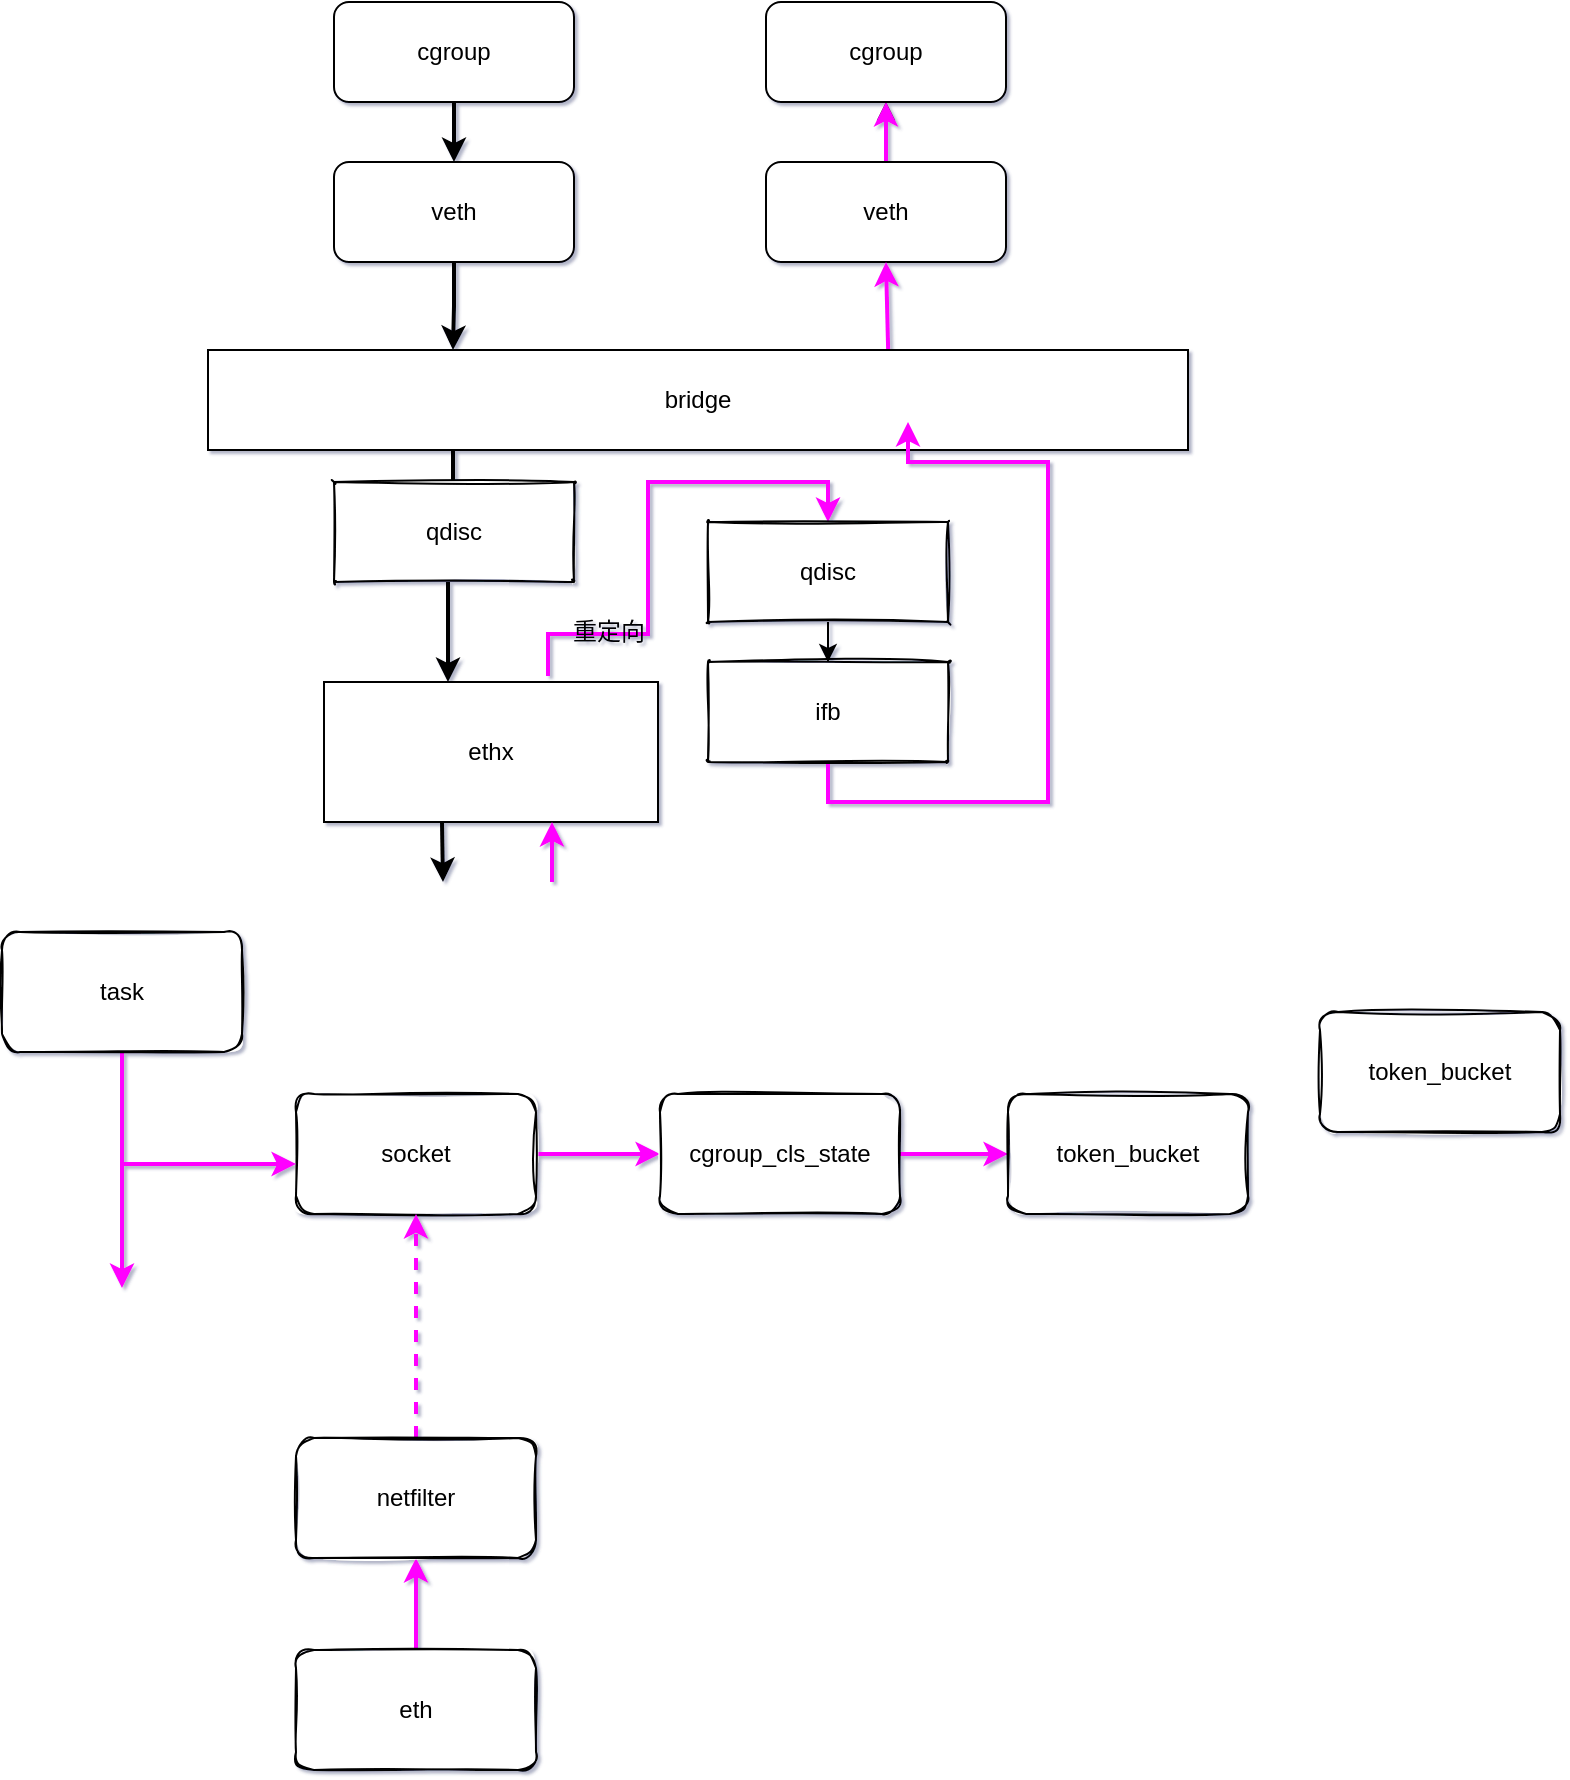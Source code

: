 <mxfile version="13.6.6" type="github">
  <diagram id="L1I_hUmojyBE8BETzkke" name="Page-1">
    <mxGraphModel dx="782" dy="479" grid="0" gridSize="10" guides="1" tooltips="1" connect="1" arrows="1" fold="1" page="1" pageScale="1" pageWidth="827" pageHeight="1169" background="none" math="0" shadow="1">
      <root>
        <mxCell id="0" />
        <mxCell id="1" parent="0" />
        <mxCell id="Ej0KS3feqkR7F9QyIKRm-9" style="edgeStyle=orthogonalEdgeStyle;rounded=0;orthogonalLoop=1;jettySize=auto;html=1;exitX=0.5;exitY=1;exitDx=0;exitDy=0;entryX=0.25;entryY=0;entryDx=0;entryDy=0;strokeWidth=2;" parent="1" source="Ej0KS3feqkR7F9QyIKRm-4" target="Ej0KS3feqkR7F9QyIKRm-5" edge="1">
          <mxGeometry relative="1" as="geometry" />
        </mxCell>
        <mxCell id="Ej0KS3feqkR7F9QyIKRm-4" value="veth" style="rounded=1;whiteSpace=wrap;html=1;" parent="1" vertex="1">
          <mxGeometry x="193" y="160" width="120" height="50" as="geometry" />
        </mxCell>
        <mxCell id="Ej0KS3feqkR7F9QyIKRm-14" value="" style="edgeStyle=orthogonalEdgeStyle;rounded=0;orthogonalLoop=1;jettySize=auto;html=1;exitX=0.25;exitY=1;exitDx=0;exitDy=0;strokeWidth=2;" parent="1" source="Ej0KS3feqkR7F9QyIKRm-5" target="Ej0KS3feqkR7F9QyIKRm-13" edge="1">
          <mxGeometry relative="1" as="geometry" />
        </mxCell>
        <mxCell id="Ej0KS3feqkR7F9QyIKRm-5" value="bridge" style="rounded=1;whiteSpace=wrap;html=1;arcSize=0;" parent="1" vertex="1">
          <mxGeometry x="130" y="254" width="490" height="50" as="geometry" />
        </mxCell>
        <mxCell id="4TyX76-_AiAklSHuniO7-6" value="" style="edgeStyle=orthogonalEdgeStyle;rounded=0;orthogonalLoop=1;jettySize=auto;html=1;" edge="1" parent="1" source="Ej0KS3feqkR7F9QyIKRm-6" target="4TyX76-_AiAklSHuniO7-2">
          <mxGeometry relative="1" as="geometry" />
        </mxCell>
        <mxCell id="4TyX76-_AiAklSHuniO7-11" value="" style="edgeStyle=orthogonalEdgeStyle;rounded=0;orthogonalLoop=1;jettySize=auto;html=1;strokeColor=#FF00FF;strokeWidth=2;" edge="1" parent="1" source="Ej0KS3feqkR7F9QyIKRm-6" target="4TyX76-_AiAklSHuniO7-2">
          <mxGeometry relative="1" as="geometry" />
        </mxCell>
        <mxCell id="Ej0KS3feqkR7F9QyIKRm-6" value="veth" style="rounded=1;whiteSpace=wrap;html=1;" parent="1" vertex="1">
          <mxGeometry x="409" y="160" width="120" height="50" as="geometry" />
        </mxCell>
        <mxCell id="Ej0KS3feqkR7F9QyIKRm-25" style="edgeStyle=orthogonalEdgeStyle;rounded=0;orthogonalLoop=1;jettySize=auto;html=1;entryX=0.5;entryY=0;entryDx=0;entryDy=0;strokeColor=#FF00FF;strokeWidth=2;" parent="1" target="Ej0KS3feqkR7F9QyIKRm-21" edge="1">
          <mxGeometry relative="1" as="geometry">
            <mxPoint x="300" y="417" as="sourcePoint" />
            <Array as="points">
              <mxPoint x="300" y="396" />
              <mxPoint x="350" y="396" />
              <mxPoint x="350" y="320" />
              <mxPoint x="440" y="320" />
            </Array>
          </mxGeometry>
        </mxCell>
        <mxCell id="Ej0KS3feqkR7F9QyIKRm-12" value="ethx" style="rounded=1;whiteSpace=wrap;html=1;arcSize=0;gradientColor=#ffffff;gradientDirection=north;shadow=0;sketch=0;glass=0;" parent="1" vertex="1">
          <mxGeometry x="188" y="420" width="167" height="70" as="geometry" />
        </mxCell>
        <mxCell id="Ej0KS3feqkR7F9QyIKRm-15" value="" style="edgeStyle=orthogonalEdgeStyle;rounded=0;orthogonalLoop=1;jettySize=auto;html=1;strokeWidth=2;" parent="1" source="Ej0KS3feqkR7F9QyIKRm-13" target="Ej0KS3feqkR7F9QyIKRm-12" edge="1">
          <mxGeometry relative="1" as="geometry">
            <Array as="points">
              <mxPoint x="250" y="400" />
              <mxPoint x="250" y="400" />
            </Array>
          </mxGeometry>
        </mxCell>
        <mxCell id="Ej0KS3feqkR7F9QyIKRm-13" value="qdisc" style="rounded=1;whiteSpace=wrap;html=1;arcSize=0;sketch=1;" parent="1" vertex="1">
          <mxGeometry x="193" y="320" width="120" height="50" as="geometry" />
        </mxCell>
        <mxCell id="Ej0KS3feqkR7F9QyIKRm-28" value="" style="edgeStyle=orthogonalEdgeStyle;rounded=0;orthogonalLoop=1;jettySize=auto;html=1;" parent="1" source="Ej0KS3feqkR7F9QyIKRm-21" target="Ej0KS3feqkR7F9QyIKRm-27" edge="1">
          <mxGeometry relative="1" as="geometry" />
        </mxCell>
        <mxCell id="Ej0KS3feqkR7F9QyIKRm-21" value="qdisc" style="rounded=1;whiteSpace=wrap;html=1;arcSize=0;sketch=1;" parent="1" vertex="1">
          <mxGeometry x="380" y="340" width="120" height="50" as="geometry" />
        </mxCell>
        <mxCell id="Ej0KS3feqkR7F9QyIKRm-30" style="edgeStyle=orthogonalEdgeStyle;rounded=0;orthogonalLoop=1;jettySize=auto;html=1;exitX=0.5;exitY=1;exitDx=0;exitDy=0;strokeColor=#FF00FF;strokeWidth=2;" parent="1" source="Ej0KS3feqkR7F9QyIKRm-27" edge="1">
          <mxGeometry relative="1" as="geometry">
            <mxPoint x="480" y="290" as="targetPoint" />
            <Array as="points">
              <mxPoint x="440" y="480" />
              <mxPoint x="550" y="480" />
              <mxPoint x="550" y="310" />
              <mxPoint x="480" y="310" />
              <mxPoint x="480" y="290" />
            </Array>
          </mxGeometry>
        </mxCell>
        <mxCell id="Ej0KS3feqkR7F9QyIKRm-27" value="ifb" style="rounded=1;whiteSpace=wrap;html=1;arcSize=0;sketch=1;" parent="1" vertex="1">
          <mxGeometry x="380" y="410" width="120" height="50" as="geometry" />
        </mxCell>
        <mxCell id="4TyX76-_AiAklSHuniO7-4" value="" style="edgeStyle=orthogonalEdgeStyle;rounded=0;orthogonalLoop=1;jettySize=auto;html=1;entryX=0.5;entryY=0;entryDx=0;entryDy=0;strokeWidth=2;" edge="1" parent="1" source="4TyX76-_AiAklSHuniO7-1" target="Ej0KS3feqkR7F9QyIKRm-4">
          <mxGeometry relative="1" as="geometry" />
        </mxCell>
        <mxCell id="4TyX76-_AiAklSHuniO7-1" value="cgroup" style="rounded=1;whiteSpace=wrap;html=1;" vertex="1" parent="1">
          <mxGeometry x="193" y="80" width="120" height="50" as="geometry" />
        </mxCell>
        <mxCell id="4TyX76-_AiAklSHuniO7-2" value="cgroup" style="rounded=1;whiteSpace=wrap;html=1;" vertex="1" parent="1">
          <mxGeometry x="409" y="80" width="120" height="50" as="geometry" />
        </mxCell>
        <mxCell id="4TyX76-_AiAklSHuniO7-10" value="" style="endArrow=classic;html=1;entryX=0.5;entryY=1;entryDx=0;entryDy=0;exitX=0.694;exitY=-0.01;exitDx=0;exitDy=0;exitPerimeter=0;strokeColor=#FF00FF;strokeWidth=2;" edge="1" parent="1" source="Ej0KS3feqkR7F9QyIKRm-5" target="Ej0KS3feqkR7F9QyIKRm-6">
          <mxGeometry width="50" height="50" relative="1" as="geometry">
            <mxPoint x="380" y="270" as="sourcePoint" />
            <mxPoint x="430" y="220" as="targetPoint" />
          </mxGeometry>
        </mxCell>
        <mxCell id="4TyX76-_AiAklSHuniO7-13" value="重定向" style="text;html=1;align=center;verticalAlign=middle;resizable=0;points=[];autosize=1;" vertex="1" parent="1">
          <mxGeometry x="307" y="386" width="46" height="18" as="geometry" />
        </mxCell>
        <mxCell id="4TyX76-_AiAklSHuniO7-17" value="" style="edgeStyle=orthogonalEdgeStyle;rounded=0;orthogonalLoop=1;jettySize=auto;html=1;strokeColor=#FF00FF;strokeWidth=2;" edge="1" parent="1">
          <mxGeometry relative="1" as="geometry">
            <mxPoint x="302" y="520" as="sourcePoint" />
            <mxPoint x="302" y="490" as="targetPoint" />
          </mxGeometry>
        </mxCell>
        <mxCell id="4TyX76-_AiAklSHuniO7-18" value="" style="edgeStyle=orthogonalEdgeStyle;rounded=0;orthogonalLoop=1;jettySize=auto;html=1;exitX=0.25;exitY=1;exitDx=0;exitDy=0;strokeWidth=2;" edge="1" parent="1">
          <mxGeometry relative="1" as="geometry">
            <mxPoint x="247" y="490" as="sourcePoint" />
            <mxPoint x="247.5" y="520" as="targetPoint" />
          </mxGeometry>
        </mxCell>
        <mxCell id="4TyX76-_AiAklSHuniO7-22" style="edgeStyle=orthogonalEdgeStyle;rounded=0;orthogonalLoop=1;jettySize=auto;html=1;exitX=0.5;exitY=1;exitDx=0;exitDy=0;strokeColor=#FF00FF;strokeWidth=2;" edge="1" parent="1" source="4TyX76-_AiAklSHuniO7-19">
          <mxGeometry relative="1" as="geometry">
            <mxPoint x="87" y="723" as="targetPoint" />
            <Array as="points">
              <mxPoint x="87" y="653" />
              <mxPoint x="87" y="653" />
            </Array>
          </mxGeometry>
        </mxCell>
        <mxCell id="4TyX76-_AiAklSHuniO7-19" value="task" style="rounded=1;whiteSpace=wrap;html=1;shadow=0;glass=0;sketch=1;gradientColor=#ffffff;" vertex="1" parent="1">
          <mxGeometry x="27" y="545" width="120" height="60" as="geometry" />
        </mxCell>
        <mxCell id="4TyX76-_AiAklSHuniO7-28" value="" style="edgeStyle=orthogonalEdgeStyle;rounded=0;orthogonalLoop=1;jettySize=auto;html=1;strokeColor=#FF00FF;strokeWidth=2;" edge="1" parent="1" source="4TyX76-_AiAklSHuniO7-20" target="4TyX76-_AiAklSHuniO7-27">
          <mxGeometry relative="1" as="geometry" />
        </mxCell>
        <mxCell id="4TyX76-_AiAklSHuniO7-20" value="socket" style="rounded=1;whiteSpace=wrap;html=1;shadow=0;glass=0;sketch=1;gradientColor=#ffffff;" vertex="1" parent="1">
          <mxGeometry x="174" y="626" width="120" height="60" as="geometry" />
        </mxCell>
        <mxCell id="4TyX76-_AiAklSHuniO7-24" value="" style="endArrow=classic;html=1;strokeColor=#FF00FF;strokeWidth=2;" edge="1" parent="1">
          <mxGeometry width="50" height="50" relative="1" as="geometry">
            <mxPoint x="88" y="661" as="sourcePoint" />
            <mxPoint x="174" y="661" as="targetPoint" />
          </mxGeometry>
        </mxCell>
        <mxCell id="4TyX76-_AiAklSHuniO7-30" value="" style="edgeStyle=orthogonalEdgeStyle;rounded=0;orthogonalLoop=1;jettySize=auto;html=1;strokeColor=#FF00FF;strokeWidth=2;" edge="1" parent="1" source="4TyX76-_AiAklSHuniO7-27" target="4TyX76-_AiAklSHuniO7-29">
          <mxGeometry relative="1" as="geometry" />
        </mxCell>
        <mxCell id="4TyX76-_AiAklSHuniO7-27" value="cgroup_cls_state" style="rounded=1;whiteSpace=wrap;html=1;shadow=0;glass=0;sketch=1;gradientColor=#ffffff;" vertex="1" parent="1">
          <mxGeometry x="356" y="626" width="120" height="60" as="geometry" />
        </mxCell>
        <mxCell id="4TyX76-_AiAklSHuniO7-29" value="token_bucket" style="rounded=1;whiteSpace=wrap;html=1;shadow=0;glass=0;sketch=1;gradientColor=#ffffff;" vertex="1" parent="1">
          <mxGeometry x="530" y="626" width="120" height="60" as="geometry" />
        </mxCell>
        <mxCell id="4TyX76-_AiAklSHuniO7-34" value="" style="edgeStyle=orthogonalEdgeStyle;rounded=0;orthogonalLoop=1;jettySize=auto;html=1;strokeColor=#FF00FF;strokeWidth=2;" edge="1" parent="1" source="4TyX76-_AiAklSHuniO7-32" target="4TyX76-_AiAklSHuniO7-33">
          <mxGeometry relative="1" as="geometry" />
        </mxCell>
        <mxCell id="4TyX76-_AiAklSHuniO7-32" value="eth" style="rounded=1;whiteSpace=wrap;html=1;shadow=0;glass=0;sketch=1;gradientColor=#ffffff;" vertex="1" parent="1">
          <mxGeometry x="174" y="904" width="120" height="60" as="geometry" />
        </mxCell>
        <mxCell id="4TyX76-_AiAklSHuniO7-36" value="" style="edgeStyle=orthogonalEdgeStyle;rounded=0;orthogonalLoop=1;jettySize=auto;html=1;strokeColor=#FF00FF;strokeWidth=2;dashed=1;" edge="1" parent="1" source="4TyX76-_AiAklSHuniO7-33" target="4TyX76-_AiAklSHuniO7-20">
          <mxGeometry relative="1" as="geometry" />
        </mxCell>
        <mxCell id="4TyX76-_AiAklSHuniO7-33" value="netfilter" style="rounded=1;whiteSpace=wrap;html=1;shadow=0;glass=0;sketch=1;gradientColor=#ffffff;" vertex="1" parent="1">
          <mxGeometry x="174" y="798" width="120" height="60" as="geometry" />
        </mxCell>
        <mxCell id="4TyX76-_AiAklSHuniO7-37" value="token_bucket" style="rounded=1;whiteSpace=wrap;html=1;shadow=0;glass=0;sketch=1;gradientColor=#ffffff;" vertex="1" parent="1">
          <mxGeometry x="686" y="585" width="120" height="60" as="geometry" />
        </mxCell>
      </root>
    </mxGraphModel>
  </diagram>
</mxfile>
